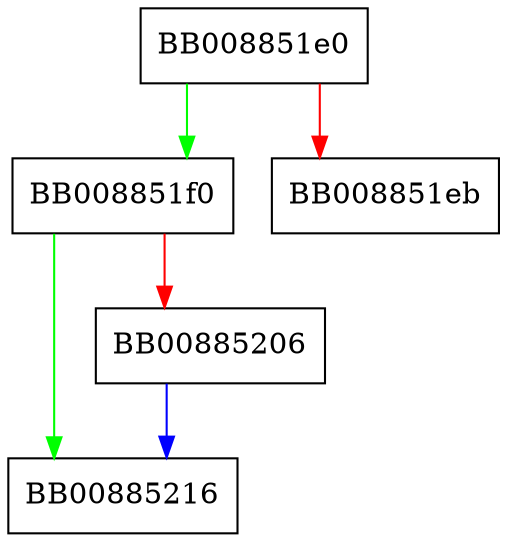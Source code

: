 digraph _dl_tunable_set_tcache_max {
  node [shape="box"];
  graph [splines=ortho];
  BB008851e0 -> BB008851f0 [color="green"];
  BB008851e0 -> BB008851eb [color="red"];
  BB008851f0 -> BB00885216 [color="green"];
  BB008851f0 -> BB00885206 [color="red"];
  BB00885206 -> BB00885216 [color="blue"];
}